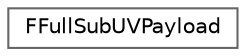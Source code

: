 digraph "Graphical Class Hierarchy"
{
 // INTERACTIVE_SVG=YES
 // LATEX_PDF_SIZE
  bgcolor="transparent";
  edge [fontname=Helvetica,fontsize=10,labelfontname=Helvetica,labelfontsize=10];
  node [fontname=Helvetica,fontsize=10,shape=box,height=0.2,width=0.4];
  rankdir="LR";
  Node0 [id="Node000000",label="FFullSubUVPayload",height=0.2,width=0.4,color="grey40", fillcolor="white", style="filled",URL="$d4/ddd/structFFullSubUVPayload.html",tooltip=" "];
}
